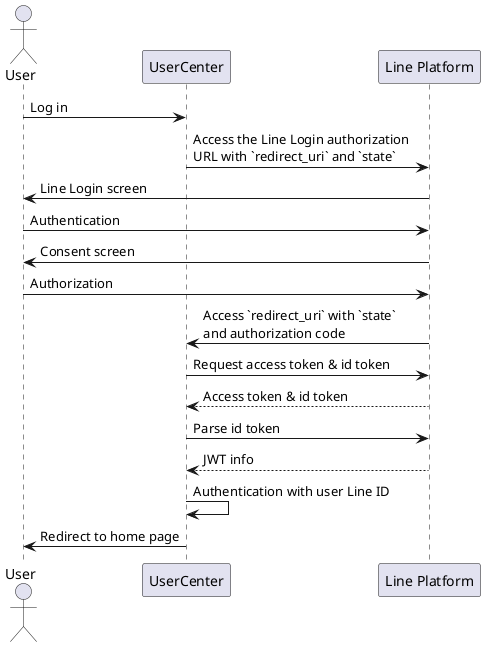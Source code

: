 @startuml sequence
actor   User
participant User order 1
participant UserCenter as App order 2
participant "Line Platform" as Line order 3
User -> App: Log in
App -> Line: Access the Line Login authorization \nURL with `redirect_uri` and `state`
User <- Line: Line Login screen
User -> Line: Authentication
User <- Line: Consent screen
User -> Line: Authorization
App <- Line: Access `redirect_uri` with `state` \nand authorization code
App -> Line: Request access token & id token
App <-- Line: Access token & id token
App -> Line: Parse id token
App <-- Line: JWT info
App -> App: Authentication with user Line ID
User <- App: Redirect to home page
@enduml
